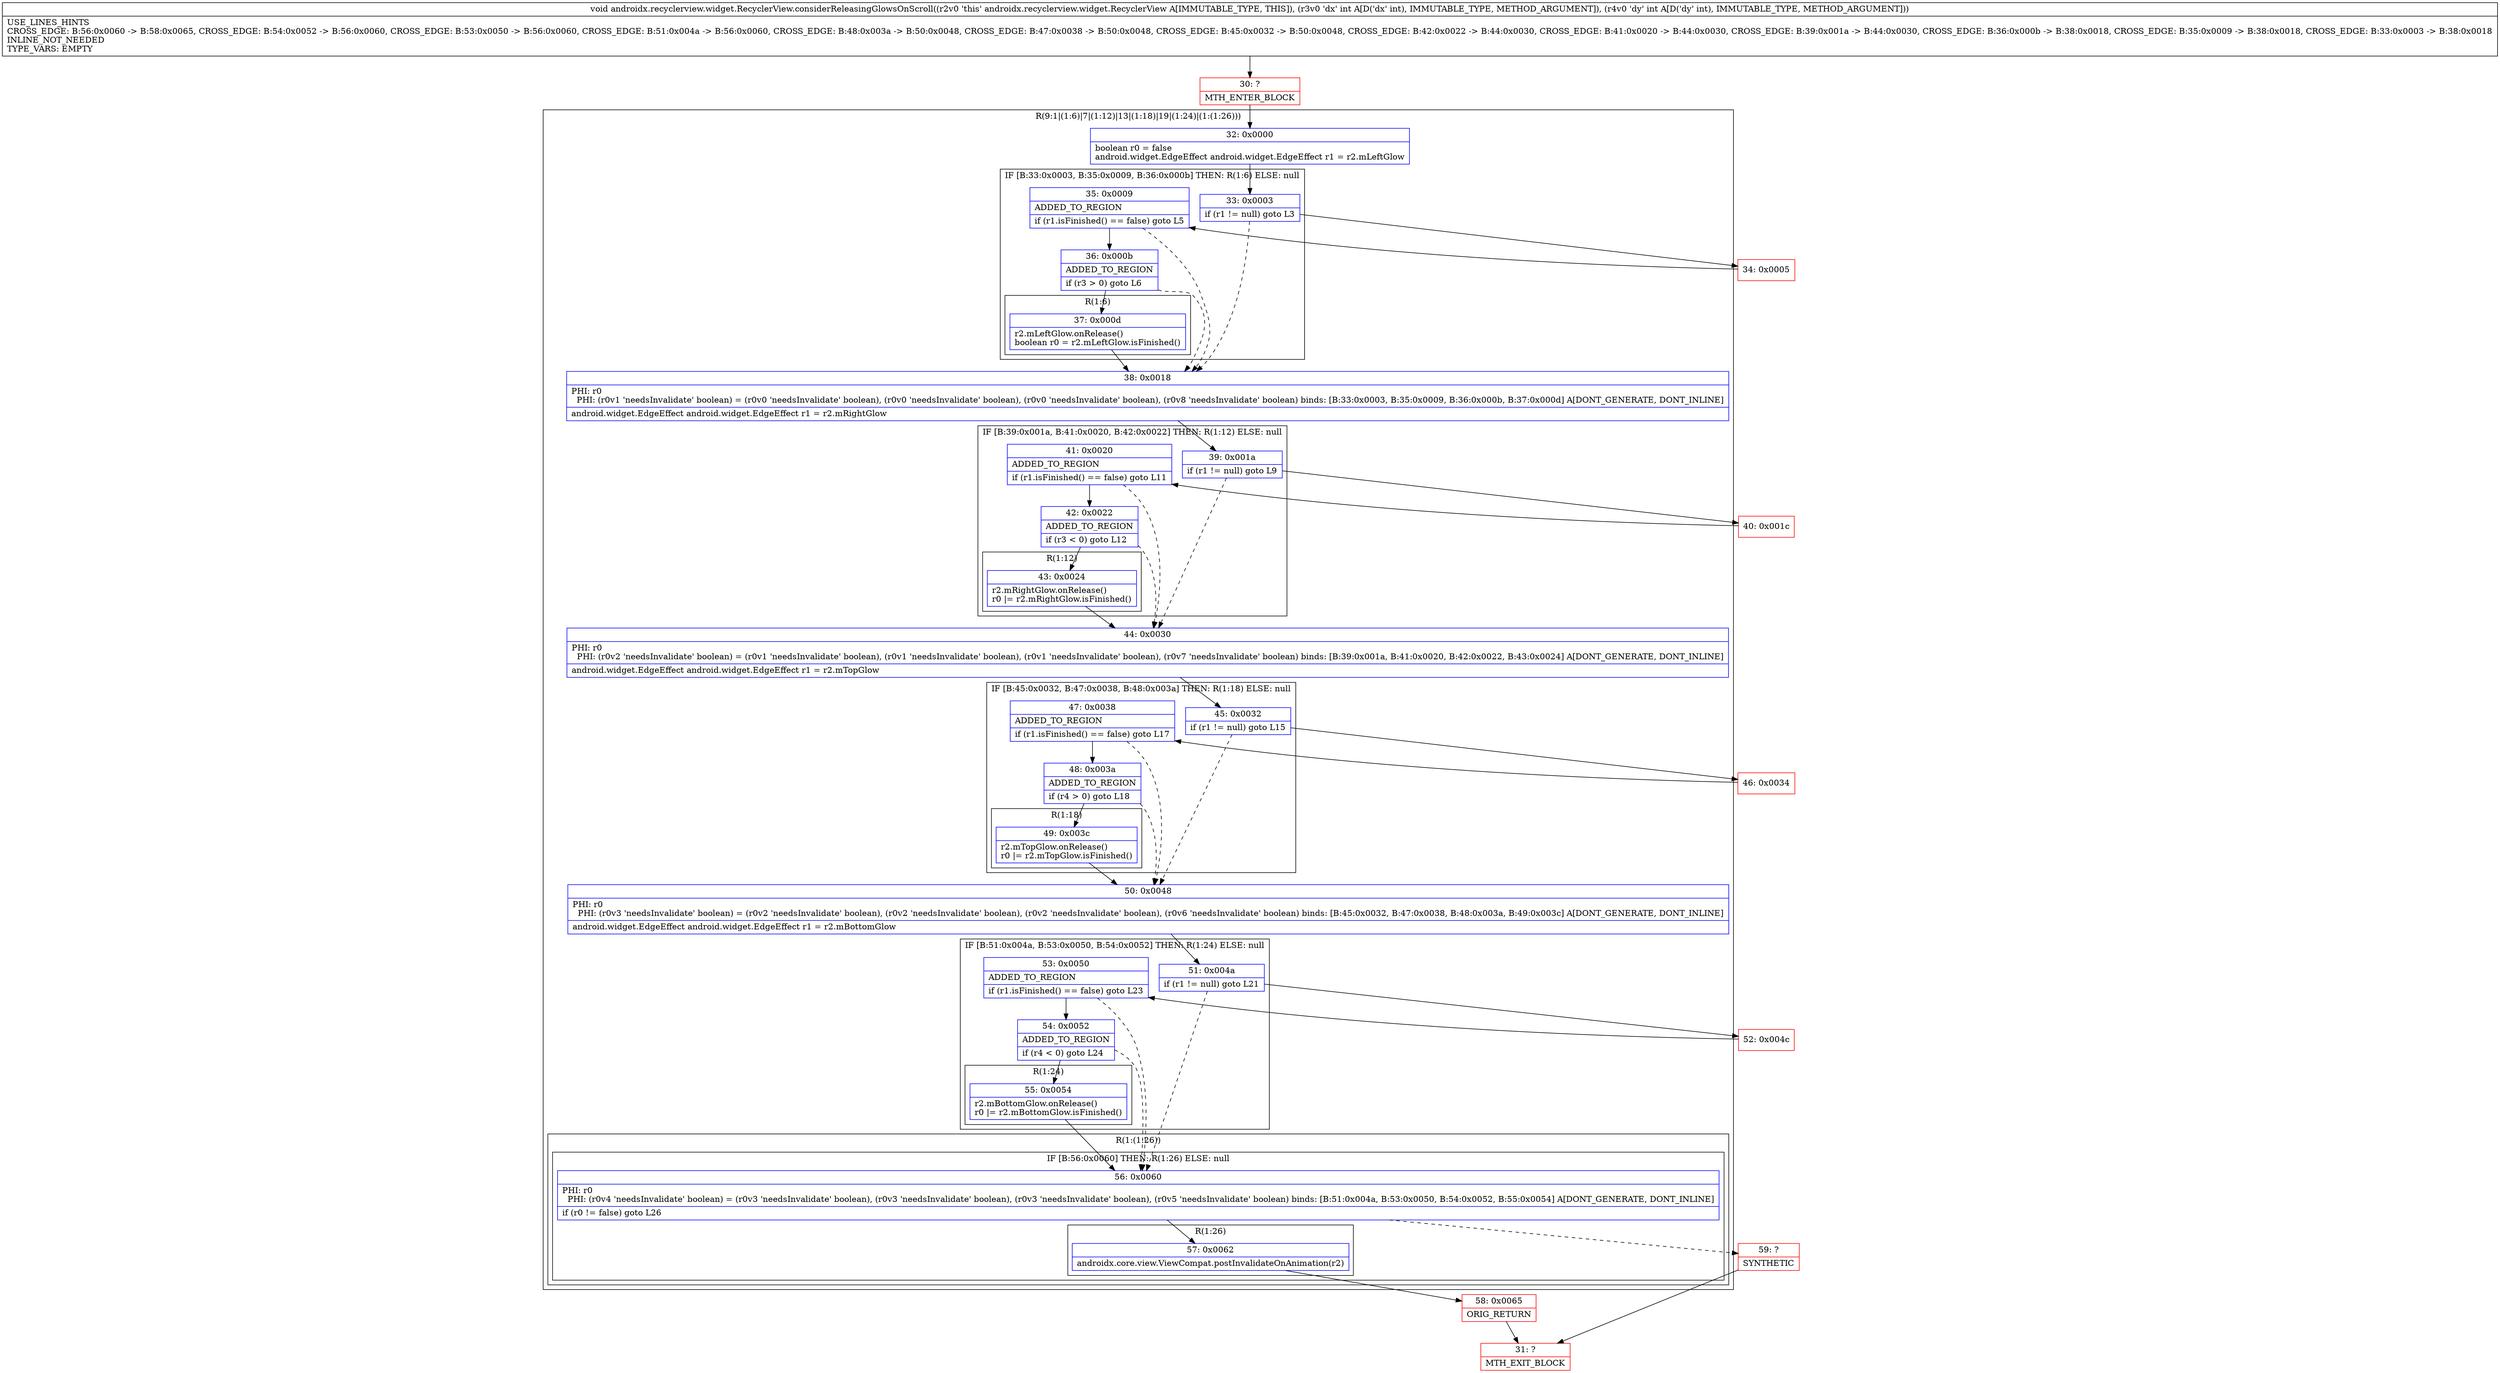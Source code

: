 digraph "CFG forandroidx.recyclerview.widget.RecyclerView.considerReleasingGlowsOnScroll(II)V" {
subgraph cluster_Region_2131431730 {
label = "R(9:1|(1:6)|7|(1:12)|13|(1:18)|19|(1:24)|(1:(1:26)))";
node [shape=record,color=blue];
Node_32 [shape=record,label="{32\:\ 0x0000|boolean r0 = false\landroid.widget.EdgeEffect android.widget.EdgeEffect r1 = r2.mLeftGlow\l}"];
subgraph cluster_IfRegion_532523542 {
label = "IF [B:33:0x0003, B:35:0x0009, B:36:0x000b] THEN: R(1:6) ELSE: null";
node [shape=record,color=blue];
Node_33 [shape=record,label="{33\:\ 0x0003|if (r1 != null) goto L3\l}"];
Node_35 [shape=record,label="{35\:\ 0x0009|ADDED_TO_REGION\l|if (r1.isFinished() == false) goto L5\l}"];
Node_36 [shape=record,label="{36\:\ 0x000b|ADDED_TO_REGION\l|if (r3 \> 0) goto L6\l}"];
subgraph cluster_Region_26416599 {
label = "R(1:6)";
node [shape=record,color=blue];
Node_37 [shape=record,label="{37\:\ 0x000d|r2.mLeftGlow.onRelease()\lboolean r0 = r2.mLeftGlow.isFinished()\l}"];
}
}
Node_38 [shape=record,label="{38\:\ 0x0018|PHI: r0 \l  PHI: (r0v1 'needsInvalidate' boolean) = (r0v0 'needsInvalidate' boolean), (r0v0 'needsInvalidate' boolean), (r0v0 'needsInvalidate' boolean), (r0v8 'needsInvalidate' boolean) binds: [B:33:0x0003, B:35:0x0009, B:36:0x000b, B:37:0x000d] A[DONT_GENERATE, DONT_INLINE]\l|android.widget.EdgeEffect android.widget.EdgeEffect r1 = r2.mRightGlow\l}"];
subgraph cluster_IfRegion_151521489 {
label = "IF [B:39:0x001a, B:41:0x0020, B:42:0x0022] THEN: R(1:12) ELSE: null";
node [shape=record,color=blue];
Node_39 [shape=record,label="{39\:\ 0x001a|if (r1 != null) goto L9\l}"];
Node_41 [shape=record,label="{41\:\ 0x0020|ADDED_TO_REGION\l|if (r1.isFinished() == false) goto L11\l}"];
Node_42 [shape=record,label="{42\:\ 0x0022|ADDED_TO_REGION\l|if (r3 \< 0) goto L12\l}"];
subgraph cluster_Region_649466546 {
label = "R(1:12)";
node [shape=record,color=blue];
Node_43 [shape=record,label="{43\:\ 0x0024|r2.mRightGlow.onRelease()\lr0 \|= r2.mRightGlow.isFinished()\l}"];
}
}
Node_44 [shape=record,label="{44\:\ 0x0030|PHI: r0 \l  PHI: (r0v2 'needsInvalidate' boolean) = (r0v1 'needsInvalidate' boolean), (r0v1 'needsInvalidate' boolean), (r0v1 'needsInvalidate' boolean), (r0v7 'needsInvalidate' boolean) binds: [B:39:0x001a, B:41:0x0020, B:42:0x0022, B:43:0x0024] A[DONT_GENERATE, DONT_INLINE]\l|android.widget.EdgeEffect android.widget.EdgeEffect r1 = r2.mTopGlow\l}"];
subgraph cluster_IfRegion_271354250 {
label = "IF [B:45:0x0032, B:47:0x0038, B:48:0x003a] THEN: R(1:18) ELSE: null";
node [shape=record,color=blue];
Node_45 [shape=record,label="{45\:\ 0x0032|if (r1 != null) goto L15\l}"];
Node_47 [shape=record,label="{47\:\ 0x0038|ADDED_TO_REGION\l|if (r1.isFinished() == false) goto L17\l}"];
Node_48 [shape=record,label="{48\:\ 0x003a|ADDED_TO_REGION\l|if (r4 \> 0) goto L18\l}"];
subgraph cluster_Region_964869200 {
label = "R(1:18)";
node [shape=record,color=blue];
Node_49 [shape=record,label="{49\:\ 0x003c|r2.mTopGlow.onRelease()\lr0 \|= r2.mTopGlow.isFinished()\l}"];
}
}
Node_50 [shape=record,label="{50\:\ 0x0048|PHI: r0 \l  PHI: (r0v3 'needsInvalidate' boolean) = (r0v2 'needsInvalidate' boolean), (r0v2 'needsInvalidate' boolean), (r0v2 'needsInvalidate' boolean), (r0v6 'needsInvalidate' boolean) binds: [B:45:0x0032, B:47:0x0038, B:48:0x003a, B:49:0x003c] A[DONT_GENERATE, DONT_INLINE]\l|android.widget.EdgeEffect android.widget.EdgeEffect r1 = r2.mBottomGlow\l}"];
subgraph cluster_IfRegion_744598235 {
label = "IF [B:51:0x004a, B:53:0x0050, B:54:0x0052] THEN: R(1:24) ELSE: null";
node [shape=record,color=blue];
Node_51 [shape=record,label="{51\:\ 0x004a|if (r1 != null) goto L21\l}"];
Node_53 [shape=record,label="{53\:\ 0x0050|ADDED_TO_REGION\l|if (r1.isFinished() == false) goto L23\l}"];
Node_54 [shape=record,label="{54\:\ 0x0052|ADDED_TO_REGION\l|if (r4 \< 0) goto L24\l}"];
subgraph cluster_Region_1115559364 {
label = "R(1:24)";
node [shape=record,color=blue];
Node_55 [shape=record,label="{55\:\ 0x0054|r2.mBottomGlow.onRelease()\lr0 \|= r2.mBottomGlow.isFinished()\l}"];
}
}
subgraph cluster_Region_2075012385 {
label = "R(1:(1:26))";
node [shape=record,color=blue];
subgraph cluster_IfRegion_863100948 {
label = "IF [B:56:0x0060] THEN: R(1:26) ELSE: null";
node [shape=record,color=blue];
Node_56 [shape=record,label="{56\:\ 0x0060|PHI: r0 \l  PHI: (r0v4 'needsInvalidate' boolean) = (r0v3 'needsInvalidate' boolean), (r0v3 'needsInvalidate' boolean), (r0v3 'needsInvalidate' boolean), (r0v5 'needsInvalidate' boolean) binds: [B:51:0x004a, B:53:0x0050, B:54:0x0052, B:55:0x0054] A[DONT_GENERATE, DONT_INLINE]\l|if (r0 != false) goto L26\l}"];
subgraph cluster_Region_818616918 {
label = "R(1:26)";
node [shape=record,color=blue];
Node_57 [shape=record,label="{57\:\ 0x0062|androidx.core.view.ViewCompat.postInvalidateOnAnimation(r2)\l}"];
}
}
}
}
Node_30 [shape=record,color=red,label="{30\:\ ?|MTH_ENTER_BLOCK\l}"];
Node_34 [shape=record,color=red,label="{34\:\ 0x0005}"];
Node_40 [shape=record,color=red,label="{40\:\ 0x001c}"];
Node_46 [shape=record,color=red,label="{46\:\ 0x0034}"];
Node_52 [shape=record,color=red,label="{52\:\ 0x004c}"];
Node_58 [shape=record,color=red,label="{58\:\ 0x0065|ORIG_RETURN\l}"];
Node_31 [shape=record,color=red,label="{31\:\ ?|MTH_EXIT_BLOCK\l}"];
Node_59 [shape=record,color=red,label="{59\:\ ?|SYNTHETIC\l}"];
MethodNode[shape=record,label="{void androidx.recyclerview.widget.RecyclerView.considerReleasingGlowsOnScroll((r2v0 'this' androidx.recyclerview.widget.RecyclerView A[IMMUTABLE_TYPE, THIS]), (r3v0 'dx' int A[D('dx' int), IMMUTABLE_TYPE, METHOD_ARGUMENT]), (r4v0 'dy' int A[D('dy' int), IMMUTABLE_TYPE, METHOD_ARGUMENT]))  | USE_LINES_HINTS\lCROSS_EDGE: B:56:0x0060 \-\> B:58:0x0065, CROSS_EDGE: B:54:0x0052 \-\> B:56:0x0060, CROSS_EDGE: B:53:0x0050 \-\> B:56:0x0060, CROSS_EDGE: B:51:0x004a \-\> B:56:0x0060, CROSS_EDGE: B:48:0x003a \-\> B:50:0x0048, CROSS_EDGE: B:47:0x0038 \-\> B:50:0x0048, CROSS_EDGE: B:45:0x0032 \-\> B:50:0x0048, CROSS_EDGE: B:42:0x0022 \-\> B:44:0x0030, CROSS_EDGE: B:41:0x0020 \-\> B:44:0x0030, CROSS_EDGE: B:39:0x001a \-\> B:44:0x0030, CROSS_EDGE: B:36:0x000b \-\> B:38:0x0018, CROSS_EDGE: B:35:0x0009 \-\> B:38:0x0018, CROSS_EDGE: B:33:0x0003 \-\> B:38:0x0018\lINLINE_NOT_NEEDED\lTYPE_VARS: EMPTY\l}"];
MethodNode -> Node_30;Node_32 -> Node_33;
Node_33 -> Node_34;
Node_33 -> Node_38[style=dashed];
Node_35 -> Node_36;
Node_35 -> Node_38[style=dashed];
Node_36 -> Node_37;
Node_36 -> Node_38[style=dashed];
Node_37 -> Node_38;
Node_38 -> Node_39;
Node_39 -> Node_40;
Node_39 -> Node_44[style=dashed];
Node_41 -> Node_42;
Node_41 -> Node_44[style=dashed];
Node_42 -> Node_43;
Node_42 -> Node_44[style=dashed];
Node_43 -> Node_44;
Node_44 -> Node_45;
Node_45 -> Node_46;
Node_45 -> Node_50[style=dashed];
Node_47 -> Node_48;
Node_47 -> Node_50[style=dashed];
Node_48 -> Node_49;
Node_48 -> Node_50[style=dashed];
Node_49 -> Node_50;
Node_50 -> Node_51;
Node_51 -> Node_52;
Node_51 -> Node_56[style=dashed];
Node_53 -> Node_54;
Node_53 -> Node_56[style=dashed];
Node_54 -> Node_55;
Node_54 -> Node_56[style=dashed];
Node_55 -> Node_56;
Node_56 -> Node_57;
Node_56 -> Node_59[style=dashed];
Node_57 -> Node_58;
Node_30 -> Node_32;
Node_34 -> Node_35;
Node_40 -> Node_41;
Node_46 -> Node_47;
Node_52 -> Node_53;
Node_58 -> Node_31;
Node_59 -> Node_31;
}

